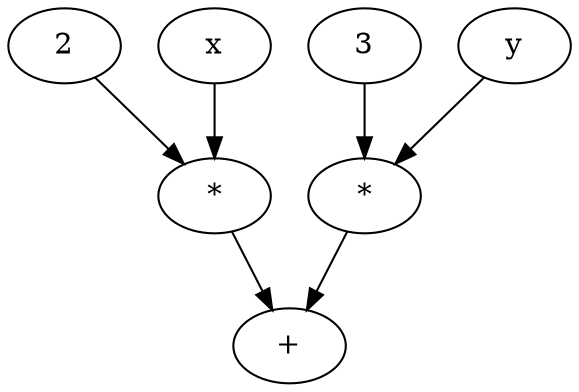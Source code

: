 
digraph G {
    node_1 [label="2"]
    node_2 [label="x"]
    node_5 [label="*"]
    node_3 [label="3"]
    node_4 [label="y"]
    node_6 [label="*"]
    node_7 [label="+"]

    node_1 -> node_5
    node_2 -> node_5
    node_3 -> node_6
    node_4 -> node_6
    node_5 -> node_7
    node_6 -> node_7
}
